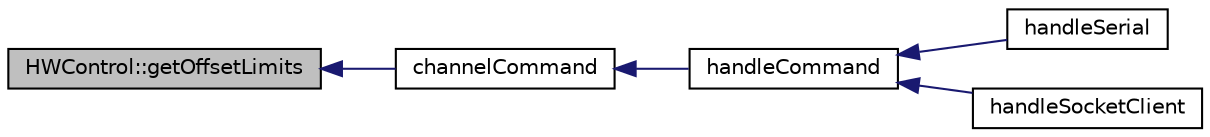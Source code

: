 digraph "HWControl::getOffsetLimits"
{
  edge [fontname="Helvetica",fontsize="10",labelfontname="Helvetica",labelfontsize="10"];
  node [fontname="Helvetica",fontsize="10",shape=record];
  rankdir="LR";
  Node48 [label="HWControl::getOffsetLimits",height=0.2,width=0.4,color="black", fillcolor="grey75", style="filled", fontcolor="black"];
  Node48 -> Node49 [dir="back",color="midnightblue",fontsize="10",style="solid",fontname="Helvetica"];
  Node49 [label="channelCommand",height=0.2,width=0.4,color="black", fillcolor="white", style="filled",URL="$handle_controls_8cpp.html#ac86dda0ebfc3d22905317403e9344458"];
  Node49 -> Node50 [dir="back",color="midnightblue",fontsize="10",style="solid",fontname="Helvetica"];
  Node50 [label="handleCommand",height=0.2,width=0.4,color="black", fillcolor="white", style="filled",URL="$handle_controls_8h.html#a4acbbcfe3d8e6d51b3b88c436394f69c"];
  Node50 -> Node51 [dir="back",color="midnightblue",fontsize="10",style="solid",fontname="Helvetica"];
  Node51 [label="handleSerial",height=0.2,width=0.4,color="black", fillcolor="white", style="filled",URL="$handle_controls_8h.html#adfe2fbf5c353b826657ce504ad1713ee"];
  Node50 -> Node52 [dir="back",color="midnightblue",fontsize="10",style="solid",fontname="Helvetica"];
  Node52 [label="handleSocketClient",height=0.2,width=0.4,color="black", fillcolor="white", style="filled",URL="$_my_wi_fi_8h.html#ac83abf0f34d8a4da2128e9e70a4f3d41"];
}
